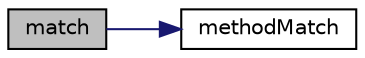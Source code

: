 digraph "match"
{
  edge [fontname="Helvetica",fontsize="10",labelfontname="Helvetica",labelfontsize="10"];
  node [fontname="Helvetica",fontsize="10",shape=record];
  rankdir="LR";
  Node38 [label="match",height=0.2,width=0.4,color="black", fillcolor="grey75", style="filled", fontcolor="black"];
  Node38 -> Node39 [color="midnightblue",fontsize="10",style="solid",fontname="Helvetica"];
  Node39 [label="methodMatch",height=0.2,width=0.4,color="black", fillcolor="white", style="filled",URL="$class_zest_1_1_component_1_1_component.html#a732fd0dc552efc395b1ed94302359743"];
}

